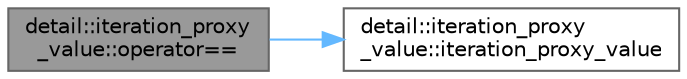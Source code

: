 digraph "detail::iteration_proxy_value::operator=="
{
 // INTERACTIVE_SVG=YES
 // LATEX_PDF_SIZE
  bgcolor="transparent";
  edge [fontname=Helvetica,fontsize=10,labelfontname=Helvetica,labelfontsize=10];
  node [fontname=Helvetica,fontsize=10,shape=box,height=0.2,width=0.4];
  rankdir="LR";
  Node1 [id="Node000001",label="detail::iteration_proxy\l_value::operator==",height=0.2,width=0.4,color="gray40", fillcolor="grey60", style="filled", fontcolor="black",tooltip="equality operator (needed for InputIterator)"];
  Node1 -> Node2 [id="edge1_Node000001_Node000002",color="steelblue1",style="solid",tooltip=" "];
  Node2 [id="Node000002",label="detail::iteration_proxy\l_value::iteration_proxy_value",height=0.2,width=0.4,color="grey40", fillcolor="white", style="filled",URL="$classdetail_1_1iteration__proxy__value.html#a5b580524bbd63f3cf538b96ca156a666",tooltip=" "];
}
